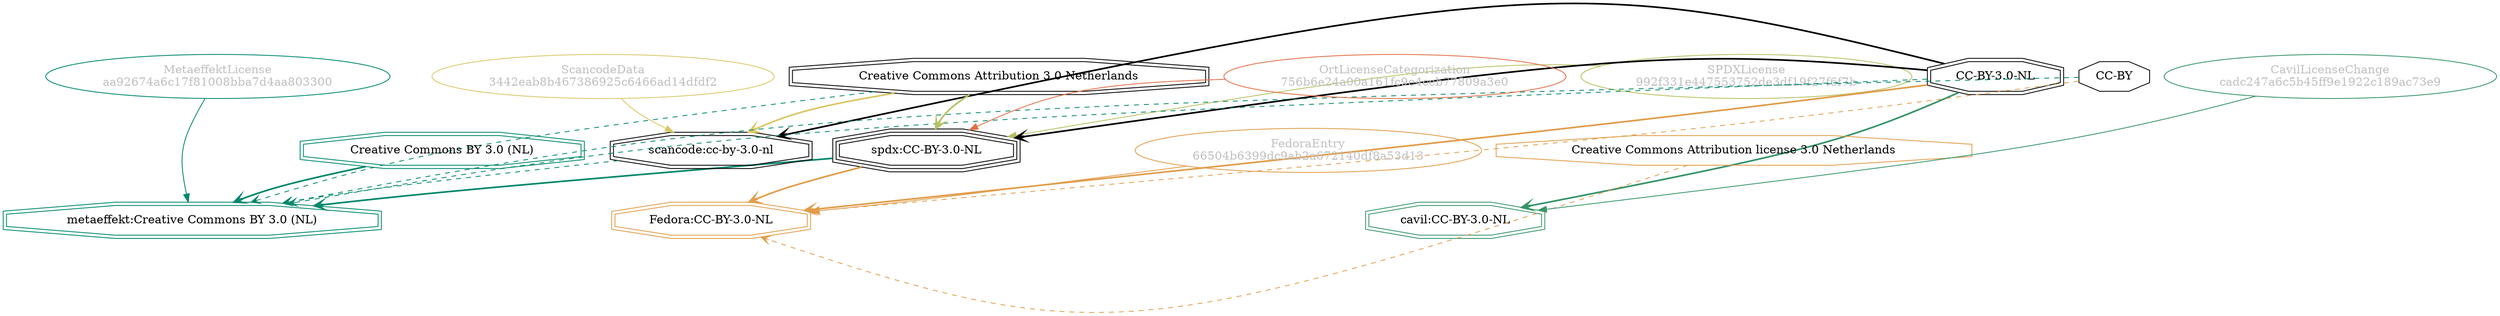 strict digraph {
    node [shape=box];
    graph [splines=curved];
    826 [label="SPDXLicense\n992f331e447553752de3df19f27f6f7b"
        ,fontcolor=gray
        ,color="#b8bf62"
        ,fillcolor="beige;1"
        ,shape=ellipse];
    827 [label="spdx:CC-BY-3.0-NL"
        ,shape=tripleoctagon];
    828 [label="CC-BY-3.0-NL"
        ,shape=doubleoctagon];
    829 [label="Creative Commons Attribution 3.0 Netherlands"
        ,shape=doubleoctagon];
    6060 [label="CC-BY"
         ,shape=octagon];
    6078 [label="FedoraEntry\n66504b6399dc9ab2a672140df8a53d13"
         ,fontcolor=gray
         ,color="#e09d4b"
         ,fillcolor="beige;1"
         ,shape=ellipse];
    6079 [label="Fedora:CC-BY-3.0-NL"
         ,color="#e09d4b"
         ,shape=doubleoctagon];
    6080 [label="Creative Commons Attribution license 3.0 Netherlands"
         ,color="#e09d4b"
         ,shape=octagon];
    13264 [label="ScancodeData\n3442eab8b467386925c6466ad14dfdf2"
          ,fontcolor=gray
          ,color="#dac767"
          ,fillcolor="beige;1"
          ,shape=ellipse];
    13265 [label="scancode:cc-by-3.0-nl"
          ,shape=doubleoctagon];
    28570 [label="OrtLicenseCategorization\n756b6e24a00a161fc9e4ceb77809a3e0"
          ,fontcolor=gray
          ,color="#e06f45"
          ,fillcolor="beige;1"
          ,shape=ellipse];
    36547 [label="CavilLicenseChange\ncadc247a6c5b45ff9e1922c189ac73e9"
          ,fontcolor=gray
          ,color="#379469"
          ,fillcolor="beige;1"
          ,shape=ellipse];
    36548 [label="cavil:CC-BY-3.0-NL"
          ,color="#379469"
          ,shape=doubleoctagon];
    40284 [label="MetaeffektLicense\naa92674a6c17f81008bba7d4aa803300"
          ,fontcolor=gray
          ,color="#00876c"
          ,fillcolor="beige;1"
          ,shape=ellipse];
    40285 [label="metaeffekt:Creative Commons BY 3.0 (NL)"
          ,color="#00876c"
          ,shape=doubleoctagon];
    40286 [label="Creative Commons BY 3.0 (NL)"
          ,color="#00876c"
          ,shape=doubleoctagon];
    826 -> 827 [weight=0.5
               ,color="#b8bf62"];
    827 -> 6079 [style=bold
                ,arrowhead=vee
                ,weight=0.7
                ,color="#e09d4b"];
    827 -> 40285 [style=bold
                 ,arrowhead=vee
                 ,weight=0.7
                 ,color="#00876c"];
    828 -> 827 [style=bold
               ,arrowhead=vee
               ,weight=0.7];
    828 -> 6079 [style=bold
                ,arrowhead=vee
                ,weight=0.7
                ,color="#e09d4b"];
    828 -> 13265 [style=bold
                 ,arrowhead=vee
                 ,weight=0.7];
    828 -> 36548 [style=bold
                 ,arrowhead=vee
                 ,weight=0.7
                 ,color="#379469"];
    828 -> 36548 [style=bold
                 ,arrowhead=vee
                 ,weight=0.7
                 ,color="#379469"];
    828 -> 40285 [style=dashed
                 ,arrowhead=vee
                 ,weight=0.5
                 ,color="#00876c"];
    829 -> 827 [style=bold
               ,arrowhead=vee
               ,weight=0.7
               ,color="#b8bf62"];
    829 -> 13265 [style=bold
                 ,arrowhead=vee
                 ,weight=0.7
                 ,color="#dac767"];
    829 -> 40285 [style=dashed
                 ,arrowhead=vee
                 ,weight=0.5
                 ,color="#00876c"];
    6060 -> 6079 [style=dashed
                 ,arrowhead=vee
                 ,weight=0.5
                 ,color="#e09d4b"];
    6060 -> 40285 [style=dashed
                  ,arrowhead=vee
                  ,weight=0.5
                  ,color="#00876c"];
    6078 -> 6079 [weight=0.5
                 ,color="#e09d4b"];
    6080 -> 6079 [style=dashed
                 ,arrowhead=vee
                 ,weight=0.5
                 ,color="#e09d4b"];
    13264 -> 13265 [weight=0.5
                   ,color="#dac767"];
    13265 -> 40285 [style=dashed
                   ,arrowhead=vee
                   ,weight=0.5
                   ,color="#00876c"];
    28570 -> 827 [weight=0.5
                 ,color="#e06f45"];
    36547 -> 36548 [weight=0.5
                   ,color="#379469"];
    40284 -> 40285 [weight=0.5
                   ,color="#00876c"];
    40286 -> 40285 [style=bold
                   ,arrowhead=vee
                   ,weight=0.7
                   ,color="#00876c"];
}
